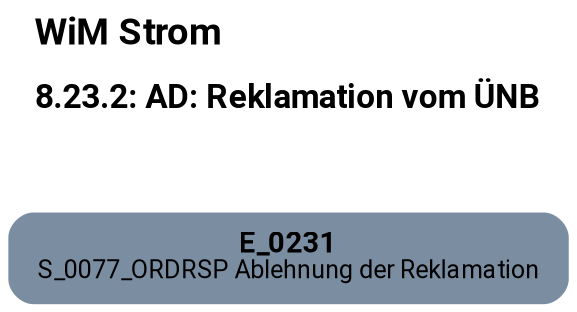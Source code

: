 digraph D {
    labelloc="t";
    label=<<B><FONT POINT-SIZE="18">WiM Strom</FONT></B><BR align="left"/><BR/><B><FONT POINT-SIZE="16">8.23.2: AD: Reklamation vom ÜNB</FONT></B><BR align="left"/><BR/><BR/><BR/>>;
    ratio="compress";
    concentrate=true;
    pack=true;
    rankdir=TB;
    packmode="array";
    size="20,20";
    "Empty" [margin="0.2,0.12", shape=box, style="filled,rounded", penwidth=0.0, fillcolor="#7a8da1", label=<<B>E_0231</B><BR align="center"/><FONT point-size="12">S_0077_ORDRSP Ablehnung der Reklamation</FONT><BR align="center"/>>, fontname="Roboto, sans-serif"];


    bgcolor="transparent";
fontname="Roboto, sans-serif";
}